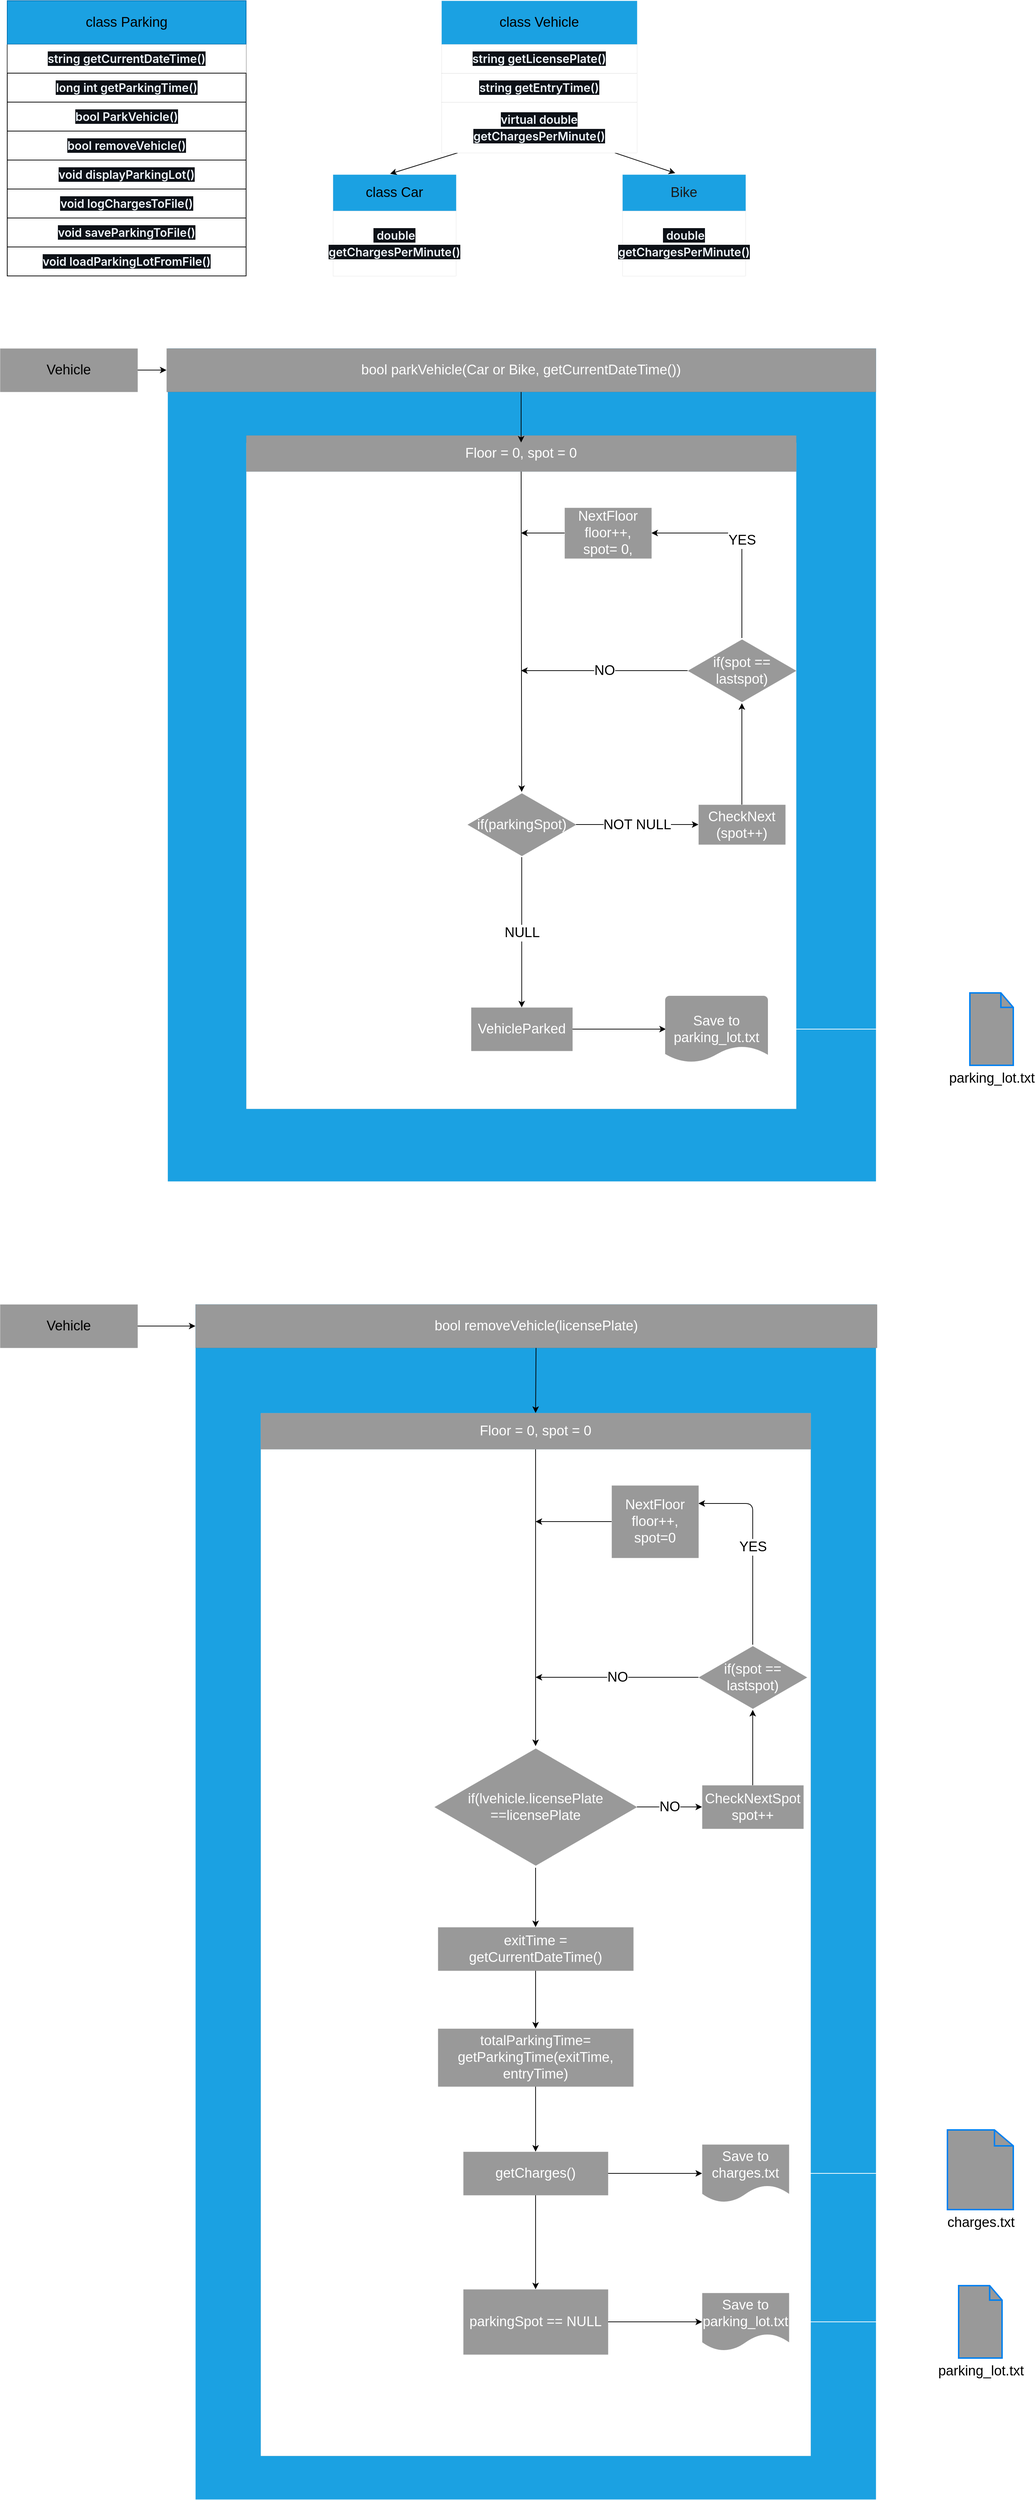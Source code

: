 <mxfile>
    <diagram id="Xa3FvxjlA5h-z_YmoVg2" name="Page-1">
        <mxGraphModel dx="1127" dy="621" grid="1" gridSize="10" guides="1" tooltips="1" connect="1" arrows="1" fold="1" page="1" pageScale="1" pageWidth="1500" pageHeight="2000" math="0" shadow="0">
            <root>
                <mxCell id="0"/>
                <mxCell id="1" parent="0"/>
                <mxCell id="2" value="" style="rounded=0;whiteSpace=wrap;html=1;" parent="1" vertex="1">
                    <mxGeometry x="50" y="40" width="330" height="380" as="geometry"/>
                </mxCell>
                <mxCell id="3" value="&lt;font color=&quot;#000000&quot; style=&quot;font-size: 19px;&quot;&gt;class Parking&lt;/font&gt;" style="rounded=0;whiteSpace=wrap;html=1;fillColor=#1ba1e2;fontColor=#ffffff;strokeColor=#006EAF;" parent="1" vertex="1">
                    <mxGeometry x="50" y="40" width="330" height="60" as="geometry"/>
                </mxCell>
                <mxCell id="4" value="&lt;span style=&quot;box-sizing: border-box; font-weight: var(--base-text-weight-semibold, 600); color: rgb(240, 246, 252); font-family: -apple-system, BlinkMacSystemFont, &amp;quot;Segoe UI&amp;quot;, &amp;quot;Noto Sans&amp;quot;, Helvetica, Arial, sans-serif, &amp;quot;Apple Color Emoji&amp;quot;, &amp;quot;Segoe UI Emoji&amp;quot;; font-size: 16px; text-align: left; background-color: rgb(13, 17, 23);&quot;&gt;string getCurrentDateTime()&lt;/span&gt;" style="rounded=0;whiteSpace=wrap;html=1;fontSize=19;strokeWidth=0;" parent="1" vertex="1">
                    <mxGeometry x="50" y="100" width="330" height="40" as="geometry"/>
                </mxCell>
                <mxCell id="5" value="&lt;span style=&quot;box-sizing: border-box; font-weight: var(--base-text-weight-semibold, 600); color: rgb(240, 246, 252); font-family: -apple-system, BlinkMacSystemFont, &amp;quot;Segoe UI&amp;quot;, &amp;quot;Noto Sans&amp;quot;, Helvetica, Arial, sans-serif, &amp;quot;Apple Color Emoji&amp;quot;, &amp;quot;Segoe UI Emoji&amp;quot;; font-size: 16px; text-align: left; background-color: rgb(13, 17, 23);&quot;&gt;long int getParkingTime()&lt;/span&gt;" style="rounded=0;whiteSpace=wrap;html=1;fontSize=19;" parent="1" vertex="1">
                    <mxGeometry x="50" y="140" width="330" height="40" as="geometry"/>
                </mxCell>
                <mxCell id="7" value="&lt;span style=&quot;box-sizing: border-box; font-weight: var(--base-text-weight-semibold, 600); color: rgb(240, 246, 252); font-family: -apple-system, BlinkMacSystemFont, &amp;quot;Segoe UI&amp;quot;, &amp;quot;Noto Sans&amp;quot;, Helvetica, Arial, sans-serif, &amp;quot;Apple Color Emoji&amp;quot;, &amp;quot;Segoe UI Emoji&amp;quot;; font-size: 16px; text-align: left; background-color: rgb(13, 17, 23);&quot;&gt;bool ParkVehicle()&lt;/span&gt;" style="rounded=0;whiteSpace=wrap;html=1;fontSize=19;" parent="1" vertex="1">
                    <mxGeometry x="50" y="180" width="330" height="40" as="geometry"/>
                </mxCell>
                <mxCell id="8" value="&lt;span style=&quot;box-sizing: border-box; font-weight: var(--base-text-weight-semibold, 600); color: rgb(240, 246, 252); font-family: -apple-system, BlinkMacSystemFont, &amp;quot;Segoe UI&amp;quot;, &amp;quot;Noto Sans&amp;quot;, Helvetica, Arial, sans-serif, &amp;quot;Apple Color Emoji&amp;quot;, &amp;quot;Segoe UI Emoji&amp;quot;; font-size: 16px; text-align: left; background-color: rgb(13, 17, 23);&quot;&gt;bool removeVehicle()&lt;/span&gt;" style="rounded=0;whiteSpace=wrap;html=1;fontSize=19;" parent="1" vertex="1">
                    <mxGeometry x="50" y="220" width="330" height="40" as="geometry"/>
                </mxCell>
                <mxCell id="9" value="&lt;span style=&quot;box-sizing: border-box; font-weight: var(--base-text-weight-semibold, 600); color: rgb(240, 246, 252); font-family: -apple-system, BlinkMacSystemFont, &amp;quot;Segoe UI&amp;quot;, &amp;quot;Noto Sans&amp;quot;, Helvetica, Arial, sans-serif, &amp;quot;Apple Color Emoji&amp;quot;, &amp;quot;Segoe UI Emoji&amp;quot;; font-size: 16px; text-align: left; background-color: rgb(13, 17, 23);&quot;&gt;void displayParkingLot()&lt;/span&gt;" style="rounded=0;whiteSpace=wrap;html=1;fontSize=19;" parent="1" vertex="1">
                    <mxGeometry x="50" y="260" width="330" height="40" as="geometry"/>
                </mxCell>
                <mxCell id="10" value="&lt;span style=&quot;box-sizing: border-box; font-weight: var(--base-text-weight-semibold, 600); color: rgb(240, 246, 252); font-family: -apple-system, BlinkMacSystemFont, &amp;quot;Segoe UI&amp;quot;, &amp;quot;Noto Sans&amp;quot;, Helvetica, Arial, sans-serif, &amp;quot;Apple Color Emoji&amp;quot;, &amp;quot;Segoe UI Emoji&amp;quot;; font-size: 16px; text-align: left; background-color: rgb(13, 17, 23);&quot;&gt;void logChargesToFile()&lt;/span&gt;" style="rounded=0;whiteSpace=wrap;html=1;fontSize=19;" parent="1" vertex="1">
                    <mxGeometry x="50" y="300" width="330" height="40" as="geometry"/>
                </mxCell>
                <mxCell id="11" value="&lt;span style=&quot;box-sizing: border-box; font-weight: var(--base-text-weight-semibold, 600); color: rgb(240, 246, 252); font-family: -apple-system, BlinkMacSystemFont, &amp;quot;Segoe UI&amp;quot;, &amp;quot;Noto Sans&amp;quot;, Helvetica, Arial, sans-serif, &amp;quot;Apple Color Emoji&amp;quot;, &amp;quot;Segoe UI Emoji&amp;quot;; font-size: 16px; text-align: left; background-color: rgb(13, 17, 23);&quot;&gt;void saveParkingToFile()&lt;/span&gt;" style="rounded=0;whiteSpace=wrap;html=1;fontSize=19;" parent="1" vertex="1">
                    <mxGeometry x="50" y="340" width="330" height="40" as="geometry"/>
                </mxCell>
                <mxCell id="12" value="&lt;span style=&quot;box-sizing: border-box; font-weight: var(--base-text-weight-semibold, 600); color: rgb(240, 246, 252); font-family: -apple-system, BlinkMacSystemFont, &amp;quot;Segoe UI&amp;quot;, &amp;quot;Noto Sans&amp;quot;, Helvetica, Arial, sans-serif, &amp;quot;Apple Color Emoji&amp;quot;, &amp;quot;Segoe UI Emoji&amp;quot;; font-size: 16px; text-align: left; background-color: rgb(13, 17, 23);&quot;&gt;void loadParkingLotFromFile()&lt;/span&gt;" style="rounded=0;whiteSpace=wrap;html=1;fontSize=19;" parent="1" vertex="1">
                    <mxGeometry x="50" y="380" width="330" height="40" as="geometry"/>
                </mxCell>
                <mxCell id="23" value="&lt;font color=&quot;#000000&quot;&gt;class Vehicle&lt;/font&gt;" style="rounded=0;whiteSpace=wrap;html=1;strokeWidth=0;fontSize=19;fontColor=#ffffff;fillColor=#1ba1e2;strokeColor=#006EAF;" parent="1" vertex="1">
                    <mxGeometry x="650" y="40" width="270" height="60" as="geometry"/>
                </mxCell>
                <mxCell id="26" value="&lt;span style=&quot;box-sizing: border-box; font-weight: var(--base-text-weight-semibold, 600); color: rgb(240, 246, 252); font-family: -apple-system, BlinkMacSystemFont, &amp;quot;Segoe UI&amp;quot;, &amp;quot;Noto Sans&amp;quot;, Helvetica, Arial, sans-serif, &amp;quot;Apple Color Emoji&amp;quot;, &amp;quot;Segoe UI Emoji&amp;quot;; font-size: 16px; text-align: left; background-color: rgb(13, 17, 23);&quot;&gt;string getLicensePlate()&lt;/span&gt;" style="rounded=0;whiteSpace=wrap;html=1;fontSize=19;strokeWidth=0;" parent="1" vertex="1">
                    <mxGeometry x="650" y="100" width="270" height="40" as="geometry"/>
                </mxCell>
                <mxCell id="27" value="&lt;span style=&quot;box-sizing: border-box; font-weight: var(--base-text-weight-semibold, 600); color: rgb(240, 246, 252); font-family: -apple-system, BlinkMacSystemFont, &amp;quot;Segoe UI&amp;quot;, &amp;quot;Noto Sans&amp;quot;, Helvetica, Arial, sans-serif, &amp;quot;Apple Color Emoji&amp;quot;, &amp;quot;Segoe UI Emoji&amp;quot;; font-size: 16px; text-align: left; background-color: rgb(13, 17, 23);&quot;&gt;string getEntryTime()&lt;/span&gt;" style="rounded=0;whiteSpace=wrap;html=1;fontSize=19;strokeWidth=0;" parent="1" vertex="1">
                    <mxGeometry x="650" y="140" width="270" height="40" as="geometry"/>
                </mxCell>
                <mxCell id="35" style="edgeStyle=none;html=1;entryX=0.465;entryY=-0.02;entryDx=0;entryDy=0;entryPerimeter=0;fontSize=19;fontColor=#000000;" parent="1" source="28" target="29" edge="1">
                    <mxGeometry relative="1" as="geometry"/>
                </mxCell>
                <mxCell id="37" style="edgeStyle=none;html=1;entryX=0.429;entryY=-0.04;entryDx=0;entryDy=0;entryPerimeter=0;fontSize=19;fontColor=#000000;" parent="1" source="28" target="32" edge="1">
                    <mxGeometry relative="1" as="geometry"/>
                </mxCell>
                <mxCell id="28" value="&lt;span style=&quot;box-sizing: border-box; font-weight: var(--base-text-weight-semibold, 600); color: rgb(240, 246, 252); font-family: -apple-system, BlinkMacSystemFont, &amp;quot;Segoe UI&amp;quot;, &amp;quot;Noto Sans&amp;quot;, Helvetica, Arial, sans-serif, &amp;quot;Apple Color Emoji&amp;quot;, &amp;quot;Segoe UI Emoji&amp;quot;; font-size: 16px; text-align: left; background-color: rgb(13, 17, 23);&quot;&gt;virtual double getChargesPerMinute()&lt;/span&gt;" style="rounded=0;whiteSpace=wrap;html=1;fontSize=19;strokeWidth=0;" parent="1" vertex="1">
                    <mxGeometry x="650" y="180" width="270" height="70" as="geometry"/>
                </mxCell>
                <mxCell id="29" value="&lt;font color=&quot;#000000&quot;&gt;class Car&lt;/font&gt;" style="rounded=0;whiteSpace=wrap;html=1;strokeWidth=0;fontSize=19;fontColor=#ffffff;fillColor=#1ba1e2;strokeColor=#006EAF;" parent="1" vertex="1">
                    <mxGeometry x="500" y="280" width="170" height="50" as="geometry"/>
                </mxCell>
                <mxCell id="31" value="&lt;span style=&quot;color: rgb(240, 246, 252); font-family: -apple-system, BlinkMacSystemFont, &amp;quot;Segoe UI&amp;quot;, &amp;quot;Noto Sans&amp;quot;, Helvetica, Arial, sans-serif, &amp;quot;Apple Color Emoji&amp;quot;, &amp;quot;Segoe UI Emoji&amp;quot;; font-size: 16px; font-weight: 600; text-align: left; background-color: rgb(13, 17, 23);&quot;&gt;&amp;nbsp;double getChargesPerMinute()&lt;/span&gt;" style="rounded=0;whiteSpace=wrap;html=1;strokeWidth=0;fontSize=19;" parent="1" vertex="1">
                    <mxGeometry x="500" y="330" width="170" height="90" as="geometry"/>
                </mxCell>
                <mxCell id="32" value="&lt;font color=&quot;#1a1a1a&quot;&gt;Bike&lt;/font&gt;" style="rounded=0;whiteSpace=wrap;html=1;strokeWidth=0;fontSize=19;fontColor=#ffffff;fillColor=#1ba1e2;strokeColor=#006EAF;" parent="1" vertex="1">
                    <mxGeometry x="900" y="280" width="170" height="50" as="geometry"/>
                </mxCell>
                <mxCell id="33" value="&lt;span style=&quot;color: rgb(240, 246, 252); font-family: -apple-system, BlinkMacSystemFont, &amp;quot;Segoe UI&amp;quot;, &amp;quot;Noto Sans&amp;quot;, Helvetica, Arial, sans-serif, &amp;quot;Apple Color Emoji&amp;quot;, &amp;quot;Segoe UI Emoji&amp;quot;; font-size: 16px; font-weight: 600; text-align: left; background-color: rgb(13, 17, 23);&quot;&gt;&amp;nbsp;double getChargesPerMinute()&lt;/span&gt;" style="rounded=0;whiteSpace=wrap;html=1;strokeWidth=0;fontSize=19;" parent="1" vertex="1">
                    <mxGeometry x="900" y="330" width="170" height="90" as="geometry"/>
                </mxCell>
                <mxCell id="64" style="edgeStyle=none;html=1;entryX=0;entryY=0.5;entryDx=0;entryDy=0;fontSize=19;fontColor=#FFFFFF;" parent="1" source="42" edge="1">
                    <mxGeometry relative="1" as="geometry">
                        <mxPoint x="270" y="550" as="targetPoint"/>
                    </mxGeometry>
                </mxCell>
                <mxCell id="42" value="Vehicle" style="rounded=0;whiteSpace=wrap;html=1;strokeWidth=0;fontSize=19;strokeColor=#999999;fillColor=#999999;" parent="1" vertex="1">
                    <mxGeometry x="40" y="520" width="190" height="60" as="geometry"/>
                </mxCell>
                <mxCell id="43" value="" style="rounded=0;whiteSpace=wrap;html=1;strokeWidth=0;fontSize=19;fillColor=#1BA1E2;fontColor=#ffffff;strokeColor=#006EAF;" parent="1" vertex="1">
                    <mxGeometry x="271.66" y="520" width="978.34" height="1150" as="geometry"/>
                </mxCell>
                <mxCell id="50" style="edgeStyle=none;html=1;fontSize=19;fontColor=#000000;" parent="1" target="43" edge="1">
                    <mxGeometry relative="1" as="geometry">
                        <mxPoint x="461.159" y="520" as="sourcePoint"/>
                    </mxGeometry>
                </mxCell>
                <mxCell id="51" style="edgeStyle=none;html=1;fontSize=19;fontColor=#000000;" parent="1" target="43" edge="1">
                    <mxGeometry relative="1" as="geometry">
                        <mxPoint x="461.159" y="520" as="sourcePoint"/>
                        <mxPoint x="377.5" y="650" as="targetPoint"/>
                    </mxGeometry>
                </mxCell>
                <mxCell id="68" value="" style="rounded=0;whiteSpace=wrap;html=1;strokeWidth=0;fontSize=19;" parent="1" vertex="1">
                    <mxGeometry x="380" y="650" width="760" height="920" as="geometry"/>
                </mxCell>
                <mxCell id="75" style="edgeStyle=none;html=1;fontSize=19;fontColor=#FFFFFF;" parent="1" source="69" target="74" edge="1">
                    <mxGeometry relative="1" as="geometry"/>
                </mxCell>
                <mxCell id="69" value="Floor = 0, spot = 0" style="rounded=0;whiteSpace=wrap;html=1;strokeWidth=0;fontSize=19;fillColor=#999999;fontColor=#ffffff;strokeColor=#006EAF;gradientColor=none;" parent="1" vertex="1">
                    <mxGeometry x="380" y="640" width="760" height="50" as="geometry"/>
                </mxCell>
                <mxCell id="73" style="edgeStyle=none;html=1;entryX=0.5;entryY=0;entryDx=0;entryDy=0;fontSize=19;fontColor=#FFFFFF;" parent="1" source="71" target="68" edge="1">
                    <mxGeometry relative="1" as="geometry"/>
                </mxCell>
                <mxCell id="71" value="bool parkVehicle(Car or Bike, getCurrentDateTime())" style="rounded=0;whiteSpace=wrap;html=1;strokeWidth=0;fontSize=19;fontColor=#FFFFFF;fillColor=#999999;gradientColor=none;" parent="1" vertex="1">
                    <mxGeometry x="270" y="520" width="980" height="60" as="geometry"/>
                </mxCell>
                <mxCell id="78" value="&lt;font color=&quot;#000000&quot;&gt;NULL&lt;/font&gt;" style="edgeStyle=none;html=1;fontSize=19;fontColor=#FFFFFF;" parent="1" source="74" target="76" edge="1">
                    <mxGeometry relative="1" as="geometry"/>
                </mxCell>
                <mxCell id="82" value="&lt;font color=&quot;#000000&quot;&gt;NOT NULL&lt;/font&gt;" style="edgeStyle=none;html=1;fontSize=19;fontColor=#FFFFFF;" parent="1" source="74" target="80" edge="1">
                    <mxGeometry relative="1" as="geometry"/>
                </mxCell>
                <mxCell id="74" value="if(parkingSpot)" style="html=1;whiteSpace=wrap;aspect=fixed;shape=isoRectangle;strokeWidth=0;fontSize=19;fontColor=#FFFFFF;fillColor=#999999;gradientColor=none;" parent="1" vertex="1">
                    <mxGeometry x="685.83" y="1132.5" width="150" height="90" as="geometry"/>
                </mxCell>
                <mxCell id="98" style="edgeStyle=none;html=1;fontSize=19;fontColor=#FFFFFF;" parent="1" source="76" target="96" edge="1">
                    <mxGeometry relative="1" as="geometry"/>
                </mxCell>
                <mxCell id="76" value="VehicleParked" style="rounded=0;whiteSpace=wrap;html=1;strokeColor=#999999;strokeWidth=0;fontSize=19;fontColor=#FFFFFF;fillColor=#999999;gradientColor=none;" parent="1" vertex="1">
                    <mxGeometry x="690.83" y="1430" width="140" height="60" as="geometry"/>
                </mxCell>
                <mxCell id="80" value="CheckNext&lt;br&gt;(spot++)" style="rounded=0;whiteSpace=wrap;html=1;strokeColor=#999999;strokeWidth=0;fontSize=19;fontColor=#FFFFFF;fillColor=#999999;gradientColor=none;" parent="1" vertex="1">
                    <mxGeometry x="1005" y="1150" width="120" height="55" as="geometry"/>
                </mxCell>
                <mxCell id="103" style="edgeStyle=none;html=1;fontSize=19;fontColor=#000000;" parent="1" source="86" target="68" edge="1">
                    <mxGeometry relative="1" as="geometry">
                        <mxPoint x="770" y="1135" as="targetPoint"/>
                    </mxGeometry>
                </mxCell>
                <mxCell id="105" style="edgeStyle=none;html=1;fontSize=19;fontColor=#FFFFFF;" parent="1" source="86" target="68" edge="1">
                    <mxGeometry relative="1" as="geometry"/>
                </mxCell>
                <mxCell id="106" style="edgeStyle=none;html=1;fontSize=19;fontColor=#FFFFFF;" parent="1" source="86" target="68" edge="1">
                    <mxGeometry relative="1" as="geometry"/>
                </mxCell>
                <mxCell id="107" value="YES" style="edgeStyle=none;html=1;entryX=1;entryY=0.5;entryDx=0;entryDy=0;fontSize=19;fontColor=#000000;" parent="1" source="86" target="93" edge="1">
                    <mxGeometry relative="1" as="geometry">
                        <Array as="points">
                            <mxPoint x="1065" y="775"/>
                        </Array>
                    </mxGeometry>
                </mxCell>
                <mxCell id="109" value="NO" style="edgeStyle=none;html=1;fontSize=19;fontColor=#000000;" parent="1" source="86" edge="1">
                    <mxGeometry relative="1" as="geometry">
                        <mxPoint x="760" y="965" as="targetPoint"/>
                    </mxGeometry>
                </mxCell>
                <mxCell id="86" value="if(spot == lastspot)" style="html=1;whiteSpace=wrap;aspect=fixed;shape=isoRectangle;strokeColor=#999999;strokeWidth=0;fontSize=19;fontColor=#FFFFFF;fillColor=#999999;gradientColor=none;" parent="1" vertex="1">
                    <mxGeometry x="990" y="920" width="150" height="90" as="geometry"/>
                </mxCell>
                <mxCell id="92" value="" style="endArrow=classic;html=1;fontSize=19;fontColor=#FFFFFF;exitX=0.5;exitY=0;exitDx=0;exitDy=0;" parent="1" source="80" target="86" edge="1">
                    <mxGeometry width="50" height="50" relative="1" as="geometry">
                        <mxPoint x="920" y="870" as="sourcePoint"/>
                        <mxPoint x="970" y="820" as="targetPoint"/>
                    </mxGeometry>
                </mxCell>
                <mxCell id="95" style="edgeStyle=none;html=1;fontSize=19;fontColor=#FFFFFF;" parent="1" source="93" edge="1">
                    <mxGeometry relative="1" as="geometry">
                        <mxPoint x="760" y="775" as="targetPoint"/>
                    </mxGeometry>
                </mxCell>
                <mxCell id="93" value="NextFloor&lt;br&gt;floor++,&lt;br&gt;spot= 0," style="rounded=0;whiteSpace=wrap;html=1;strokeColor=#999999;strokeWidth=0;fontSize=19;fontColor=#FFFFFF;fillColor=#999999;gradientColor=none;" parent="1" vertex="1">
                    <mxGeometry x="820" y="740" width="120" height="70" as="geometry"/>
                </mxCell>
                <mxCell id="101" style="edgeStyle=none;html=1;fontSize=19;fontColor=#FFFFFF;strokeColor=#FFFFFF;" parent="1" source="96" target="99" edge="1">
                    <mxGeometry relative="1" as="geometry"/>
                </mxCell>
                <mxCell id="96" value="Save to parking_lot.txt&lt;br&gt;" style="strokeWidth=2;html=1;shape=mxgraph.flowchart.document2;whiteSpace=wrap;size=0.25;strokeColor=#999999;fontSize=19;fontColor=#FFFFFF;fillColor=#999999;gradientColor=none;" parent="1" vertex="1">
                    <mxGeometry x="960" y="1415" width="140" height="90" as="geometry"/>
                </mxCell>
                <mxCell id="99" value="&lt;font color=&quot;#000000&quot;&gt;parking_lot.txt&lt;/font&gt;" style="html=1;verticalLabelPosition=bottom;align=center;labelBackgroundColor=#ffffff;verticalAlign=top;strokeWidth=2;strokeColor=#0080F0;shadow=0;dashed=0;shape=mxgraph.ios7.icons.document;fontSize=19;fontColor=#FFFFFF;fillColor=#999999;gradientColor=none;" parent="1" vertex="1">
                    <mxGeometry x="1380" y="1410" width="60" height="100" as="geometry"/>
                </mxCell>
                <mxCell id="110" value="" style="rounded=0;whiteSpace=wrap;html=1;strokeWidth=0;fontSize=19;fillColor=#1BA1E2;fontColor=#ffffff;strokeColor=#006EAF;" parent="1" vertex="1">
                    <mxGeometry x="310" y="1840" width="940" height="1650" as="geometry"/>
                </mxCell>
                <mxCell id="153" style="edgeStyle=none;html=1;fontSize=19;fontColor=#FFFFFF;" parent="1" source="114" target="110" edge="1">
                    <mxGeometry relative="1" as="geometry"/>
                </mxCell>
                <mxCell id="154" style="edgeStyle=none;html=1;entryX=0.5;entryY=0;entryDx=0;entryDy=0;fontSize=19;fontColor=#FFFFFF;" parent="1" source="114" target="116" edge="1">
                    <mxGeometry relative="1" as="geometry"/>
                </mxCell>
                <mxCell id="114" value="bool removeVehicle(licensePlate)" style="rounded=0;whiteSpace=wrap;html=1;strokeWidth=0;fontSize=19;fontColor=#FFFFFF;fillColor=#999999;gradientColor=none;" parent="1" vertex="1">
                    <mxGeometry x="310" y="1840" width="941.66" height="60" as="geometry"/>
                </mxCell>
                <mxCell id="115" value="" style="rounded=0;whiteSpace=wrap;html=1;strokeWidth=0;fontSize=19;" parent="1" vertex="1">
                    <mxGeometry x="400" y="1990" width="760" height="1440" as="geometry"/>
                </mxCell>
                <mxCell id="119" style="edgeStyle=none;html=1;fontSize=19;fontColor=#FFFFFF;" parent="1" source="116" target="115" edge="1">
                    <mxGeometry relative="1" as="geometry"/>
                </mxCell>
                <mxCell id="120" style="edgeStyle=none;html=1;fontSize=19;fontColor=#FFFFFF;" parent="1" source="116" target="118" edge="1">
                    <mxGeometry relative="1" as="geometry"/>
                </mxCell>
                <mxCell id="116" value="Floor = 0, spot = 0" style="rounded=0;whiteSpace=wrap;html=1;strokeWidth=0;fontSize=19;fillColor=#999999;fontColor=#ffffff;strokeColor=#006EAF;gradientColor=none;" parent="1" vertex="1">
                    <mxGeometry x="400" y="1990" width="760" height="50" as="geometry"/>
                </mxCell>
                <mxCell id="122" value="NO" style="edgeStyle=none;html=1;fontSize=19;fontColor=#000000;" parent="1" source="118" target="121" edge="1">
                    <mxGeometry relative="1" as="geometry">
                        <mxPoint as="offset"/>
                    </mxGeometry>
                </mxCell>
                <mxCell id="133" style="edgeStyle=none;html=1;fontSize=19;fontColor=#FFFFFF;" parent="1" source="118" target="131" edge="1">
                    <mxGeometry relative="1" as="geometry"/>
                </mxCell>
                <mxCell id="118" value="if(lvehicle.licensePlate&lt;br&gt;==licensePlate" style="html=1;whiteSpace=wrap;aspect=fixed;shape=isoRectangle;strokeColor=#999999;strokeWidth=0;fontSize=19;fontColor=#FFFFFF;fillColor=#999999;gradientColor=none;" parent="1" vertex="1">
                    <mxGeometry x="640" y="2450" width="280" height="168" as="geometry"/>
                </mxCell>
                <mxCell id="125" style="edgeStyle=none;html=1;fontSize=19;fontColor=#FFFFFF;" parent="1" source="121" target="123" edge="1">
                    <mxGeometry relative="1" as="geometry"/>
                </mxCell>
                <mxCell id="121" value="CheckNextSpot&lt;br&gt;spot++" style="whiteSpace=wrap;html=1;fontSize=19;fillColor=#999999;strokeColor=#999999;fontColor=#FFFFFF;strokeWidth=0;gradientColor=none;" parent="1" vertex="1">
                    <mxGeometry x="1010" y="2504" width="140" height="60" as="geometry"/>
                </mxCell>
                <mxCell id="126" value="NO" style="edgeStyle=none;html=1;fontSize=19;fontColor=#000000;" parent="1" source="123" edge="1">
                    <mxGeometry relative="1" as="geometry">
                        <mxPoint x="780" y="2355" as="targetPoint"/>
                    </mxGeometry>
                </mxCell>
                <mxCell id="129" value="&lt;font color=&quot;#000000&quot;&gt;YES&lt;/font&gt;" style="edgeStyle=none;html=1;entryX=1;entryY=0.25;entryDx=0;entryDy=0;fontSize=19;fontColor=#FFFFFF;" parent="1" source="123" target="127" edge="1">
                    <mxGeometry relative="1" as="geometry">
                        <Array as="points">
                            <mxPoint x="1080" y="2115"/>
                        </Array>
                    </mxGeometry>
                </mxCell>
                <mxCell id="123" value="if(spot == lastspot)" style="html=1;whiteSpace=wrap;aspect=fixed;shape=isoRectangle;strokeColor=#999999;strokeWidth=0;fontSize=19;fontColor=#FFFFFF;fillColor=#999999;gradientColor=none;" parent="1" vertex="1">
                    <mxGeometry x="1005" y="2310" width="150" height="90" as="geometry"/>
                </mxCell>
                <mxCell id="130" style="edgeStyle=none;html=1;fontSize=19;fontColor=#FFFFFF;" parent="1" source="127" edge="1">
                    <mxGeometry relative="1" as="geometry">
                        <mxPoint x="780" y="2140" as="targetPoint"/>
                    </mxGeometry>
                </mxCell>
                <mxCell id="127" value="NextFloor&lt;br&gt;floor++,&lt;br&gt;spot=0" style="rounded=0;whiteSpace=wrap;html=1;strokeColor=#999999;strokeWidth=0;fontSize=19;fontColor=#FFFFFF;fillColor=#999999;gradientColor=none;" parent="1" vertex="1">
                    <mxGeometry x="885" y="2090" width="120" height="100" as="geometry"/>
                </mxCell>
                <mxCell id="135" style="edgeStyle=none;html=1;fontSize=19;fontColor=#FFFFFF;" parent="1" source="131" target="134" edge="1">
                    <mxGeometry relative="1" as="geometry"/>
                </mxCell>
                <mxCell id="131" value="exitTime = getCurrentDateTime()" style="rounded=0;whiteSpace=wrap;html=1;strokeColor=#999999;strokeWidth=0;fontSize=19;fontColor=#FFFFFF;fillColor=#999999;gradientColor=none;" parent="1" vertex="1">
                    <mxGeometry x="645" y="2700" width="270" height="60" as="geometry"/>
                </mxCell>
                <mxCell id="138" style="edgeStyle=none;html=1;entryX=0.5;entryY=0;entryDx=0;entryDy=0;fontSize=19;fontColor=#FFFFFF;" parent="1" source="134" target="137" edge="1">
                    <mxGeometry relative="1" as="geometry"/>
                </mxCell>
                <mxCell id="134" value="totalParkingTime=&lt;br&gt;getParkingTime(exitTime, entryTime)" style="rounded=0;whiteSpace=wrap;html=1;strokeColor=#999999;strokeWidth=0;fontSize=19;fontColor=#FFFFFF;fillColor=#999999;gradientColor=none;" parent="1" vertex="1">
                    <mxGeometry x="645" y="2840" width="270" height="80" as="geometry"/>
                </mxCell>
                <mxCell id="140" style="edgeStyle=none;html=1;entryX=0;entryY=0.5;entryDx=0;entryDy=0;fontSize=19;fontColor=#FFFFFF;" parent="1" source="137" target="139" edge="1">
                    <mxGeometry relative="1" as="geometry"/>
                </mxCell>
                <mxCell id="147" style="edgeStyle=none;html=1;entryX=0.5;entryY=0;entryDx=0;entryDy=0;fontSize=19;fontColor=#000000;" parent="1" source="137" target="145" edge="1">
                    <mxGeometry relative="1" as="geometry"/>
                </mxCell>
                <mxCell id="137" value="getCharges()" style="rounded=0;whiteSpace=wrap;html=1;strokeColor=#999999;strokeWidth=0;fontSize=19;fontColor=#FFFFFF;fillColor=#999999;gradientColor=none;" parent="1" vertex="1">
                    <mxGeometry x="680" y="3010" width="200" height="60" as="geometry"/>
                </mxCell>
                <mxCell id="142" style="edgeStyle=none;html=1;entryX=0.011;entryY=0.545;entryDx=0;entryDy=0;entryPerimeter=0;fontSize=19;fontColor=#FFFFFF;strokeColor=#FFFFFF;" parent="1" source="139" target="141" edge="1">
                    <mxGeometry relative="1" as="geometry"/>
                </mxCell>
                <mxCell id="139" value="Save to&lt;br&gt;charges.txt" style="shape=document;whiteSpace=wrap;html=1;boundedLbl=1;strokeColor=#999999;strokeWidth=0;fontSize=19;fontColor=#FFFFFF;fillColor=#999999;gradientColor=none;" parent="1" vertex="1">
                    <mxGeometry x="1010" y="3000" width="120" height="80" as="geometry"/>
                </mxCell>
                <mxCell id="141" value="&lt;font color=&quot;#000000&quot;&gt;charges.txt&lt;/font&gt;" style="html=1;verticalLabelPosition=bottom;align=center;labelBackgroundColor=#ffffff;verticalAlign=top;strokeWidth=2;strokeColor=#0080F0;shadow=0;dashed=0;shape=mxgraph.ios7.icons.document;fontSize=19;fontColor=#FFFFFF;fillColor=#999999;gradientColor=none;" parent="1" vertex="1">
                    <mxGeometry x="1349" y="2980" width="91" height="110" as="geometry"/>
                </mxCell>
                <mxCell id="149" style="edgeStyle=none;html=1;fontSize=19;fontColor=#FFFFFF;" parent="1" source="145" target="148" edge="1">
                    <mxGeometry relative="1" as="geometry"/>
                </mxCell>
                <mxCell id="145" value="&lt;font color=&quot;#ffffff&quot;&gt;parkingSpot == NULL&lt;/font&gt;" style="rounded=0;whiteSpace=wrap;html=1;strokeColor=#999999;strokeWidth=0;fontSize=19;fontColor=#000000;fillColor=#999999;gradientColor=none;" parent="1" vertex="1">
                    <mxGeometry x="680" y="3200" width="200" height="90" as="geometry"/>
                </mxCell>
                <mxCell id="151" style="edgeStyle=none;html=1;fontSize=19;fontColor=#FFFFFF;strokeColor=#FFFFFF;" parent="1" source="148" target="150" edge="1">
                    <mxGeometry relative="1" as="geometry"/>
                </mxCell>
                <mxCell id="148" value="Save to&lt;br&gt;parking_lot.txt" style="shape=document;whiteSpace=wrap;html=1;boundedLbl=1;strokeColor=#999999;strokeWidth=0;fontSize=19;fontColor=#FFFFFF;fillColor=#999999;gradientColor=none;" parent="1" vertex="1">
                    <mxGeometry x="1010" y="3205" width="120" height="80" as="geometry"/>
                </mxCell>
                <mxCell id="150" value="&lt;font color=&quot;#000000&quot;&gt;parking_lot.txt&lt;/font&gt;" style="html=1;verticalLabelPosition=bottom;align=center;labelBackgroundColor=#ffffff;verticalAlign=top;strokeWidth=2;strokeColor=#0080F0;shadow=0;dashed=0;shape=mxgraph.ios7.icons.document;fontSize=19;fontColor=#FFFFFF;fillColor=#999999;gradientColor=none;" parent="1" vertex="1">
                    <mxGeometry x="1364.5" y="3195" width="60" height="100" as="geometry"/>
                </mxCell>
                <mxCell id="156" style="edgeStyle=none;html=1;entryX=0;entryY=0.5;entryDx=0;entryDy=0;fontSize=19;fontColor=#FFFFFF;" parent="1" source="155" target="114" edge="1">
                    <mxGeometry relative="1" as="geometry"/>
                </mxCell>
                <mxCell id="155" value="Vehicle" style="rounded=0;whiteSpace=wrap;html=1;strokeWidth=0;fontSize=19;strokeColor=#999999;fillColor=#999999;" parent="1" vertex="1">
                    <mxGeometry x="40" y="1840" width="190" height="60" as="geometry"/>
                </mxCell>
            </root>
        </mxGraphModel>
    </diagram>
</mxfile>
